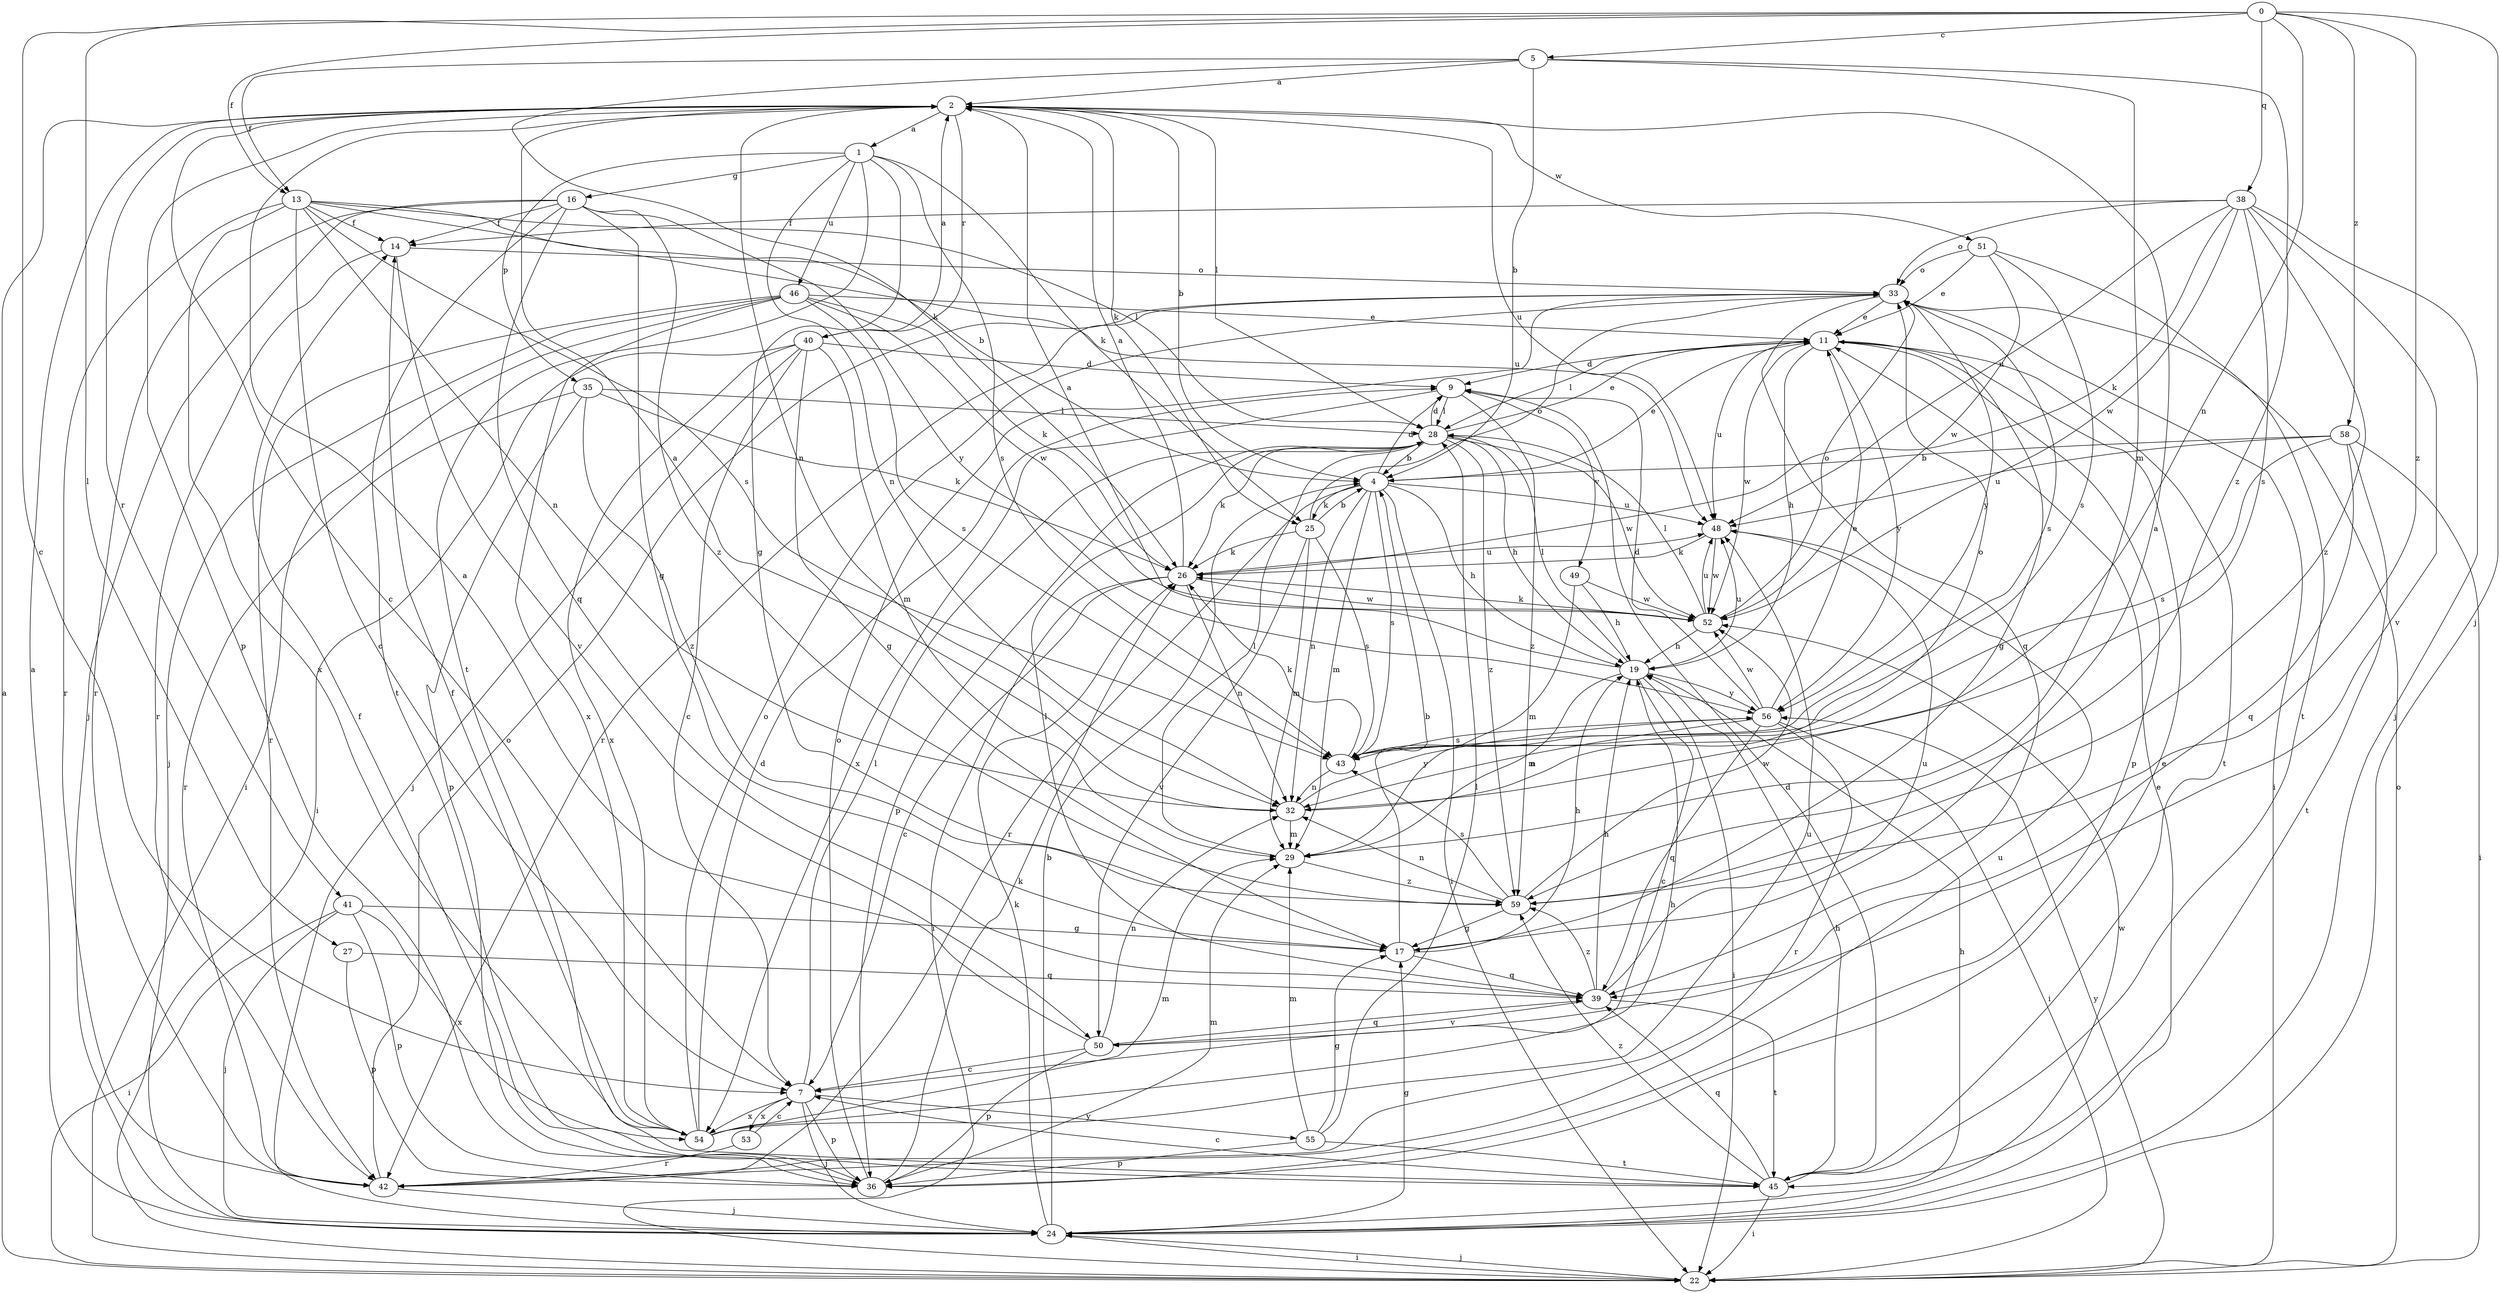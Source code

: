 strict digraph  {
0;
1;
2;
4;
5;
7;
9;
11;
13;
14;
16;
17;
19;
22;
24;
25;
26;
27;
28;
29;
32;
33;
35;
36;
38;
39;
40;
41;
42;
43;
45;
46;
48;
49;
50;
51;
52;
53;
54;
55;
56;
58;
59;
0 -> 5  [label=c];
0 -> 7  [label=c];
0 -> 13  [label=f];
0 -> 24  [label=j];
0 -> 27  [label=l];
0 -> 32  [label=n];
0 -> 38  [label=q];
0 -> 58  [label=z];
0 -> 59  [label=z];
1 -> 16  [label=g];
1 -> 17  [label=g];
1 -> 25  [label=k];
1 -> 32  [label=n];
1 -> 35  [label=p];
1 -> 43  [label=s];
1 -> 45  [label=t];
1 -> 46  [label=u];
2 -> 1  [label=a];
2 -> 4  [label=b];
2 -> 7  [label=c];
2 -> 25  [label=k];
2 -> 28  [label=l];
2 -> 32  [label=n];
2 -> 36  [label=p];
2 -> 40  [label=r];
2 -> 41  [label=r];
2 -> 48  [label=u];
2 -> 51  [label=w];
4 -> 9  [label=d];
4 -> 11  [label=e];
4 -> 19  [label=h];
4 -> 22  [label=i];
4 -> 25  [label=k];
4 -> 29  [label=m];
4 -> 32  [label=n];
4 -> 42  [label=r];
4 -> 43  [label=s];
4 -> 48  [label=u];
5 -> 2  [label=a];
5 -> 4  [label=b];
5 -> 13  [label=f];
5 -> 26  [label=k];
5 -> 29  [label=m];
5 -> 59  [label=z];
7 -> 24  [label=j];
7 -> 28  [label=l];
7 -> 36  [label=p];
7 -> 53  [label=x];
7 -> 54  [label=x];
7 -> 55  [label=y];
9 -> 28  [label=l];
9 -> 49  [label=v];
9 -> 54  [label=x];
9 -> 59  [label=z];
11 -> 9  [label=d];
11 -> 17  [label=g];
11 -> 19  [label=h];
11 -> 28  [label=l];
11 -> 36  [label=p];
11 -> 45  [label=t];
11 -> 48  [label=u];
11 -> 52  [label=w];
11 -> 56  [label=y];
13 -> 4  [label=b];
13 -> 7  [label=c];
13 -> 14  [label=f];
13 -> 28  [label=l];
13 -> 32  [label=n];
13 -> 42  [label=r];
13 -> 43  [label=s];
13 -> 48  [label=u];
13 -> 54  [label=x];
14 -> 33  [label=o];
14 -> 42  [label=r];
14 -> 50  [label=v];
16 -> 14  [label=f];
16 -> 17  [label=g];
16 -> 24  [label=j];
16 -> 39  [label=q];
16 -> 42  [label=r];
16 -> 45  [label=t];
16 -> 56  [label=y];
16 -> 59  [label=z];
17 -> 2  [label=a];
17 -> 4  [label=b];
17 -> 19  [label=h];
17 -> 39  [label=q];
19 -> 2  [label=a];
19 -> 7  [label=c];
19 -> 22  [label=i];
19 -> 28  [label=l];
19 -> 29  [label=m];
19 -> 48  [label=u];
19 -> 56  [label=y];
22 -> 2  [label=a];
22 -> 24  [label=j];
22 -> 33  [label=o];
22 -> 56  [label=y];
24 -> 2  [label=a];
24 -> 4  [label=b];
24 -> 11  [label=e];
24 -> 17  [label=g];
24 -> 19  [label=h];
24 -> 22  [label=i];
24 -> 26  [label=k];
24 -> 52  [label=w];
25 -> 4  [label=b];
25 -> 26  [label=k];
25 -> 29  [label=m];
25 -> 33  [label=o];
25 -> 43  [label=s];
25 -> 50  [label=v];
26 -> 2  [label=a];
26 -> 7  [label=c];
26 -> 22  [label=i];
26 -> 32  [label=n];
26 -> 48  [label=u];
26 -> 52  [label=w];
27 -> 36  [label=p];
27 -> 39  [label=q];
28 -> 4  [label=b];
28 -> 9  [label=d];
28 -> 11  [label=e];
28 -> 19  [label=h];
28 -> 26  [label=k];
28 -> 36  [label=p];
28 -> 52  [label=w];
28 -> 59  [label=z];
29 -> 28  [label=l];
29 -> 59  [label=z];
32 -> 2  [label=a];
32 -> 29  [label=m];
32 -> 33  [label=o];
32 -> 56  [label=y];
33 -> 11  [label=e];
33 -> 22  [label=i];
33 -> 39  [label=q];
33 -> 42  [label=r];
33 -> 43  [label=s];
33 -> 56  [label=y];
35 -> 26  [label=k];
35 -> 28  [label=l];
35 -> 36  [label=p];
35 -> 42  [label=r];
35 -> 59  [label=z];
36 -> 11  [label=e];
36 -> 14  [label=f];
36 -> 26  [label=k];
36 -> 29  [label=m];
36 -> 33  [label=o];
38 -> 14  [label=f];
38 -> 24  [label=j];
38 -> 26  [label=k];
38 -> 33  [label=o];
38 -> 43  [label=s];
38 -> 48  [label=u];
38 -> 50  [label=v];
38 -> 52  [label=w];
38 -> 59  [label=z];
39 -> 19  [label=h];
39 -> 28  [label=l];
39 -> 45  [label=t];
39 -> 48  [label=u];
39 -> 50  [label=v];
39 -> 59  [label=z];
40 -> 2  [label=a];
40 -> 7  [label=c];
40 -> 9  [label=d];
40 -> 17  [label=g];
40 -> 22  [label=i];
40 -> 24  [label=j];
40 -> 29  [label=m];
40 -> 54  [label=x];
41 -> 17  [label=g];
41 -> 22  [label=i];
41 -> 24  [label=j];
41 -> 36  [label=p];
41 -> 54  [label=x];
42 -> 24  [label=j];
42 -> 33  [label=o];
42 -> 48  [label=u];
43 -> 26  [label=k];
43 -> 32  [label=n];
45 -> 7  [label=c];
45 -> 9  [label=d];
45 -> 19  [label=h];
45 -> 22  [label=i];
45 -> 39  [label=q];
45 -> 59  [label=z];
46 -> 11  [label=e];
46 -> 22  [label=i];
46 -> 24  [label=j];
46 -> 26  [label=k];
46 -> 42  [label=r];
46 -> 43  [label=s];
46 -> 52  [label=w];
46 -> 54  [label=x];
48 -> 26  [label=k];
48 -> 52  [label=w];
49 -> 19  [label=h];
49 -> 29  [label=m];
49 -> 52  [label=w];
50 -> 2  [label=a];
50 -> 7  [label=c];
50 -> 32  [label=n];
50 -> 36  [label=p];
50 -> 39  [label=q];
51 -> 11  [label=e];
51 -> 33  [label=o];
51 -> 43  [label=s];
51 -> 45  [label=t];
51 -> 52  [label=w];
52 -> 19  [label=h];
52 -> 26  [label=k];
52 -> 28  [label=l];
52 -> 33  [label=o];
52 -> 48  [label=u];
53 -> 7  [label=c];
53 -> 42  [label=r];
54 -> 9  [label=d];
54 -> 14  [label=f];
54 -> 19  [label=h];
54 -> 29  [label=m];
54 -> 33  [label=o];
54 -> 48  [label=u];
55 -> 17  [label=g];
55 -> 28  [label=l];
55 -> 29  [label=m];
55 -> 36  [label=p];
55 -> 45  [label=t];
56 -> 9  [label=d];
56 -> 11  [label=e];
56 -> 22  [label=i];
56 -> 32  [label=n];
56 -> 39  [label=q];
56 -> 42  [label=r];
56 -> 43  [label=s];
56 -> 52  [label=w];
58 -> 4  [label=b];
58 -> 22  [label=i];
58 -> 39  [label=q];
58 -> 43  [label=s];
58 -> 45  [label=t];
58 -> 48  [label=u];
59 -> 17  [label=g];
59 -> 32  [label=n];
59 -> 43  [label=s];
59 -> 52  [label=w];
}
